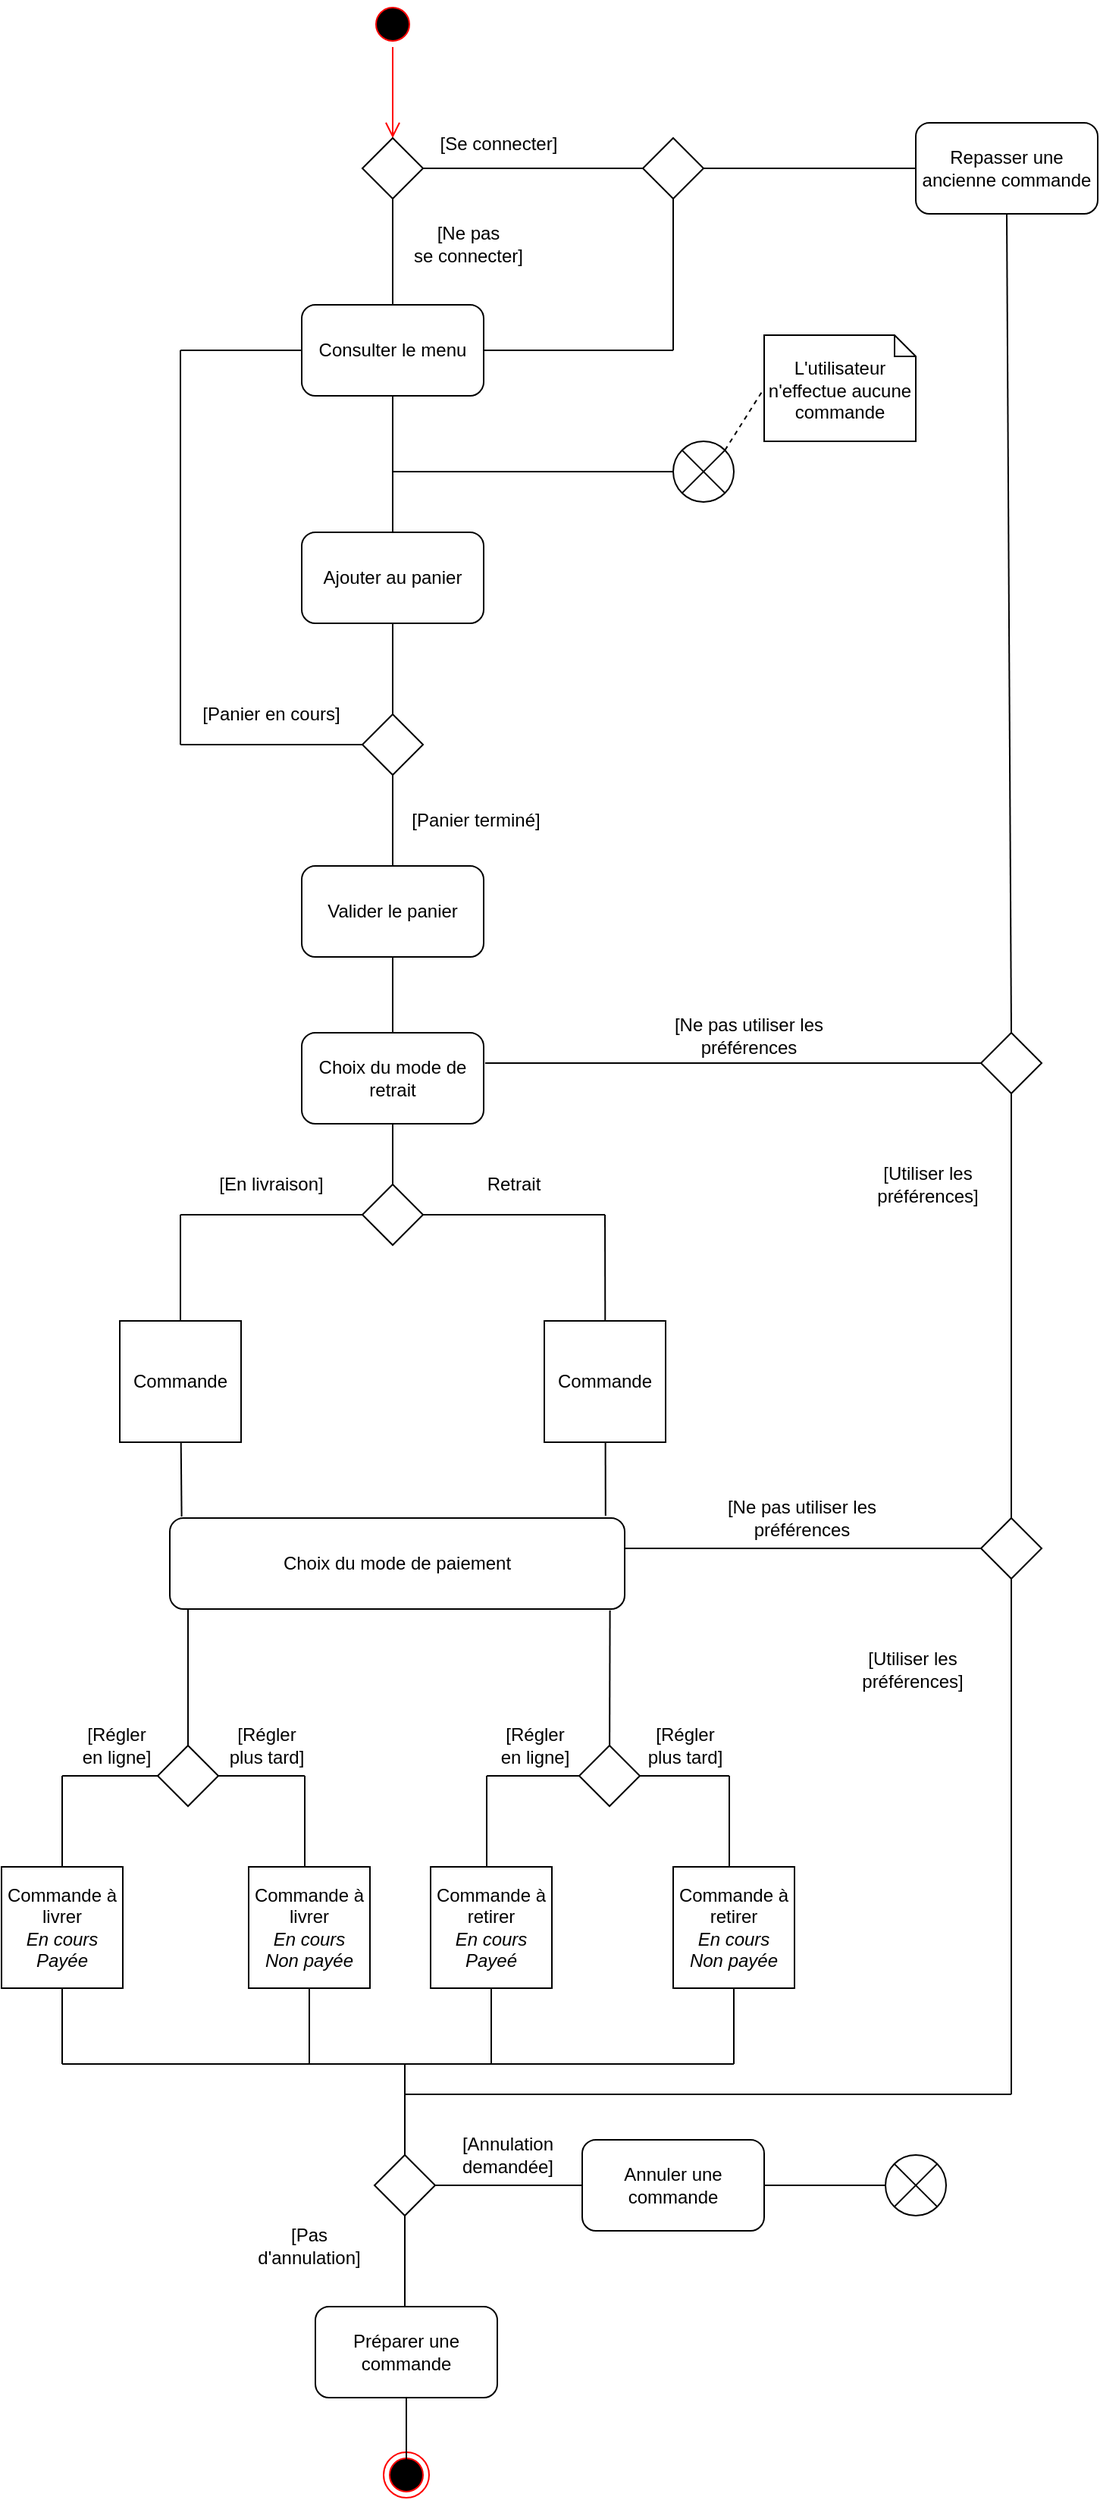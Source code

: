<mxfile version="13.0.3" type="device"><diagram name="Page-1" id="0783ab3e-0a74-02c8-0abd-f7b4e66b4bec"><mxGraphModel dx="3555" dy="2058" grid="1" gridSize="10" guides="1" tooltips="1" connect="1" arrows="1" fold="1" page="1" pageScale="1" pageWidth="850" pageHeight="1100" background="#ffffff" math="0" shadow="0"><root><mxCell id="0"/><mxCell id="1" parent="0"/><mxCell id="glDgm6ormkpjMFwb1LlY-1" value="" style="ellipse;html=1;shape=startState;fillColor=#000000;strokeColor=#ff0000;" vertex="1" parent="1"><mxGeometry x="337" y="20" width="30" height="30" as="geometry"/></mxCell><mxCell id="glDgm6ormkpjMFwb1LlY-2" value="" style="edgeStyle=orthogonalEdgeStyle;html=1;verticalAlign=bottom;endArrow=open;endSize=8;strokeColor=#ff0000;" edge="1" source="glDgm6ormkpjMFwb1LlY-1" parent="1"><mxGeometry relative="1" as="geometry"><mxPoint x="352" y="110" as="targetPoint"/></mxGeometry></mxCell><mxCell id="glDgm6ormkpjMFwb1LlY-3" value="" style="rhombus;whiteSpace=wrap;html=1;" vertex="1" parent="1"><mxGeometry x="332" y="110" width="40" height="40" as="geometry"/></mxCell><mxCell id="glDgm6ormkpjMFwb1LlY-4" value="" style="endArrow=none;html=1;exitX=1;exitY=0.5;exitDx=0;exitDy=0;" edge="1" parent="1" source="glDgm6ormkpjMFwb1LlY-3"><mxGeometry width="50" height="50" relative="1" as="geometry"><mxPoint x="377" y="130" as="sourcePoint"/><mxPoint x="517" y="130" as="targetPoint"/></mxGeometry></mxCell><mxCell id="glDgm6ormkpjMFwb1LlY-5" value="[Se connecter]" style="text;html=1;strokeColor=none;fillColor=none;align=center;verticalAlign=middle;whiteSpace=wrap;rounded=0;" vertex="1" parent="1"><mxGeometry x="377" y="104" width="90" height="20" as="geometry"/></mxCell><mxCell id="glDgm6ormkpjMFwb1LlY-6" value="" style="endArrow=none;html=1;exitX=0.5;exitY=1;exitDx=0;exitDy=0;" edge="1" parent="1" source="glDgm6ormkpjMFwb1LlY-3"><mxGeometry width="50" height="50" relative="1" as="geometry"><mxPoint x="647" y="220" as="sourcePoint"/><mxPoint x="352" y="220" as="targetPoint"/></mxGeometry></mxCell><mxCell id="glDgm6ormkpjMFwb1LlY-7" value="[Ne pas&lt;br&gt;se connecter]" style="text;html=1;strokeColor=none;fillColor=none;align=center;verticalAlign=middle;whiteSpace=wrap;rounded=0;" vertex="1" parent="1"><mxGeometry x="357" y="170" width="90" height="20" as="geometry"/></mxCell><mxCell id="glDgm6ormkpjMFwb1LlY-8" value="Consulter le menu" style="rounded=1;whiteSpace=wrap;html=1;" vertex="1" parent="1"><mxGeometry x="292" y="220" width="120" height="60" as="geometry"/></mxCell><mxCell id="glDgm6ormkpjMFwb1LlY-9" value="Repasser une ancienne commande" style="rounded=1;whiteSpace=wrap;html=1;" vertex="1" parent="1"><mxGeometry x="697" y="100" width="120" height="60" as="geometry"/></mxCell><mxCell id="glDgm6ormkpjMFwb1LlY-12" value="" style="rhombus;whiteSpace=wrap;html=1;" vertex="1" parent="1"><mxGeometry x="517" y="110" width="40" height="40" as="geometry"/></mxCell><mxCell id="glDgm6ormkpjMFwb1LlY-13" value="" style="endArrow=none;html=1;exitX=1;exitY=0.5;exitDx=0;exitDy=0;entryX=0;entryY=0.5;entryDx=0;entryDy=0;" edge="1" parent="1" source="glDgm6ormkpjMFwb1LlY-12" target="glDgm6ormkpjMFwb1LlY-9"><mxGeometry width="50" height="50" relative="1" as="geometry"><mxPoint x="647" y="220" as="sourcePoint"/><mxPoint x="697" y="170" as="targetPoint"/></mxGeometry></mxCell><mxCell id="glDgm6ormkpjMFwb1LlY-14" value="" style="endArrow=none;html=1;entryX=0.5;entryY=1;entryDx=0;entryDy=0;" edge="1" parent="1" target="glDgm6ormkpjMFwb1LlY-12"><mxGeometry width="50" height="50" relative="1" as="geometry"><mxPoint x="537" y="250" as="sourcePoint"/><mxPoint x="697" y="170" as="targetPoint"/></mxGeometry></mxCell><mxCell id="glDgm6ormkpjMFwb1LlY-15" value="" style="endArrow=none;html=1;exitX=1;exitY=0.5;exitDx=0;exitDy=0;" edge="1" parent="1" source="glDgm6ormkpjMFwb1LlY-8"><mxGeometry width="50" height="50" relative="1" as="geometry"><mxPoint x="647" y="220" as="sourcePoint"/><mxPoint x="537" y="250" as="targetPoint"/></mxGeometry></mxCell><mxCell id="glDgm6ormkpjMFwb1LlY-16" value="" style="endArrow=none;html=1;entryX=0.5;entryY=1;entryDx=0;entryDy=0;" edge="1" parent="1" target="glDgm6ormkpjMFwb1LlY-8"><mxGeometry width="50" height="50" relative="1" as="geometry"><mxPoint x="352" y="370" as="sourcePoint"/><mxPoint x="737" y="340" as="targetPoint"/></mxGeometry></mxCell><mxCell id="glDgm6ormkpjMFwb1LlY-17" value="" style="endArrow=none;html=1;" edge="1" parent="1"><mxGeometry width="50" height="50" relative="1" as="geometry"><mxPoint x="352" y="330" as="sourcePoint"/><mxPoint x="537" y="330" as="targetPoint"/></mxGeometry></mxCell><mxCell id="glDgm6ormkpjMFwb1LlY-18" value="" style="shape=sumEllipse;perimeter=ellipsePerimeter;whiteSpace=wrap;html=1;backgroundOutline=1;" vertex="1" parent="1"><mxGeometry x="537" y="310" width="40" height="40" as="geometry"/></mxCell><mxCell id="glDgm6ormkpjMFwb1LlY-19" value="&lt;br&gt;L'utilisateur n'effectue aucune commande" style="shape=note;whiteSpace=wrap;html=1;size=14;verticalAlign=top;align=center;spacingTop=-6;" vertex="1" parent="1"><mxGeometry x="597" y="240" width="100" height="70" as="geometry"/></mxCell><mxCell id="glDgm6ormkpjMFwb1LlY-20" value="" style="endArrow=none;dashed=1;html=1;exitX=1;exitY=0;exitDx=0;exitDy=0;entryX=0;entryY=0.5;entryDx=0;entryDy=0;entryPerimeter=0;" edge="1" parent="1" source="glDgm6ormkpjMFwb1LlY-18" target="glDgm6ormkpjMFwb1LlY-19"><mxGeometry width="50" height="50" relative="1" as="geometry"><mxPoint x="687" y="390" as="sourcePoint"/><mxPoint x="737" y="340" as="targetPoint"/></mxGeometry></mxCell><mxCell id="glDgm6ormkpjMFwb1LlY-21" value="Ajouter au panier" style="rounded=1;whiteSpace=wrap;html=1;" vertex="1" parent="1"><mxGeometry x="292" y="370" width="120" height="60" as="geometry"/></mxCell><mxCell id="glDgm6ormkpjMFwb1LlY-22" value="" style="endArrow=none;html=1;exitX=0.5;exitY=1;exitDx=0;exitDy=0;" edge="1" parent="1" source="glDgm6ormkpjMFwb1LlY-21"><mxGeometry width="50" height="50" relative="1" as="geometry"><mxPoint x="582" y="390" as="sourcePoint"/><mxPoint x="352" y="490" as="targetPoint"/></mxGeometry></mxCell><mxCell id="glDgm6ormkpjMFwb1LlY-23" value="" style="rhombus;whiteSpace=wrap;html=1;" vertex="1" parent="1"><mxGeometry x="332" y="490" width="40" height="40" as="geometry"/></mxCell><mxCell id="glDgm6ormkpjMFwb1LlY-24" value="" style="endArrow=none;html=1;exitX=0;exitY=0.5;exitDx=0;exitDy=0;" edge="1" parent="1" source="glDgm6ormkpjMFwb1LlY-23"><mxGeometry width="50" height="50" relative="1" as="geometry"><mxPoint x="582" y="390" as="sourcePoint"/><mxPoint x="212" y="510" as="targetPoint"/></mxGeometry></mxCell><mxCell id="glDgm6ormkpjMFwb1LlY-25" value="" style="endArrow=none;html=1;" edge="1" parent="1"><mxGeometry width="50" height="50" relative="1" as="geometry"><mxPoint x="212" y="510" as="sourcePoint"/><mxPoint x="212" y="250" as="targetPoint"/><Array as="points"/></mxGeometry></mxCell><mxCell id="glDgm6ormkpjMFwb1LlY-27" value="" style="endArrow=none;html=1;entryX=0;entryY=0.5;entryDx=0;entryDy=0;" edge="1" parent="1" target="glDgm6ormkpjMFwb1LlY-8"><mxGeometry width="50" height="50" relative="1" as="geometry"><mxPoint x="212" y="250" as="sourcePoint"/><mxPoint x="632" y="340" as="targetPoint"/></mxGeometry></mxCell><mxCell id="glDgm6ormkpjMFwb1LlY-28" value="" style="endArrow=none;html=1;exitX=0.5;exitY=1;exitDx=0;exitDy=0;" edge="1" parent="1" source="glDgm6ormkpjMFwb1LlY-23"><mxGeometry width="50" height="50" relative="1" as="geometry"><mxPoint x="582" y="490" as="sourcePoint"/><mxPoint x="352" y="610" as="targetPoint"/></mxGeometry></mxCell><mxCell id="glDgm6ormkpjMFwb1LlY-29" value="[Panier terminé]" style="text;html=1;strokeColor=none;fillColor=none;align=center;verticalAlign=middle;whiteSpace=wrap;rounded=0;" vertex="1" parent="1"><mxGeometry x="357" y="550" width="100" height="20" as="geometry"/></mxCell><mxCell id="glDgm6ormkpjMFwb1LlY-30" value="[Panier en cours]" style="text;html=1;strokeColor=none;fillColor=none;align=center;verticalAlign=middle;whiteSpace=wrap;rounded=0;" vertex="1" parent="1"><mxGeometry x="222" y="480" width="100" height="20" as="geometry"/></mxCell><mxCell id="glDgm6ormkpjMFwb1LlY-32" value="Valider le panier" style="rounded=1;whiteSpace=wrap;html=1;" vertex="1" parent="1"><mxGeometry x="292" y="590" width="120" height="60" as="geometry"/></mxCell><mxCell id="glDgm6ormkpjMFwb1LlY-33" value="" style="endArrow=none;html=1;exitX=0.5;exitY=1;exitDx=0;exitDy=0;" edge="1" parent="1" source="glDgm6ormkpjMFwb1LlY-32"><mxGeometry width="50" height="50" relative="1" as="geometry"><mxPoint x="502" y="490" as="sourcePoint"/><mxPoint x="352" y="730" as="targetPoint"/></mxGeometry></mxCell><mxCell id="glDgm6ormkpjMFwb1LlY-35" value="" style="rhombus;whiteSpace=wrap;html=1;" vertex="1" parent="1"><mxGeometry x="332" y="800" width="40" height="40" as="geometry"/></mxCell><mxCell id="glDgm6ormkpjMFwb1LlY-36" value="" style="endArrow=none;html=1;exitX=1;exitY=0.5;exitDx=0;exitDy=0;" edge="1" parent="1" source="glDgm6ormkpjMFwb1LlY-35"><mxGeometry width="50" height="50" relative="1" as="geometry"><mxPoint x="492" y="680" as="sourcePoint"/><mxPoint x="492" y="820" as="targetPoint"/></mxGeometry></mxCell><mxCell id="glDgm6ormkpjMFwb1LlY-37" value="" style="endArrow=none;html=1;exitX=0;exitY=0.5;exitDx=0;exitDy=0;" edge="1" parent="1" source="glDgm6ormkpjMFwb1LlY-35"><mxGeometry width="50" height="50" relative="1" as="geometry"><mxPoint x="492" y="680" as="sourcePoint"/><mxPoint x="212" y="820" as="targetPoint"/></mxGeometry></mxCell><mxCell id="glDgm6ormkpjMFwb1LlY-38" value="[En livraison]" style="text;html=1;strokeColor=none;fillColor=none;align=center;verticalAlign=middle;whiteSpace=wrap;rounded=0;" vertex="1" parent="1"><mxGeometry x="232" y="790" width="80" height="20" as="geometry"/></mxCell><mxCell id="glDgm6ormkpjMFwb1LlY-39" value="Choix du mode de retrait" style="rounded=1;whiteSpace=wrap;html=1;" vertex="1" parent="1"><mxGeometry x="292" y="700" width="120" height="60" as="geometry"/></mxCell><mxCell id="glDgm6ormkpjMFwb1LlY-40" value="" style="endArrow=none;html=1;exitX=0.5;exitY=1;exitDx=0;exitDy=0;entryX=0.5;entryY=0;entryDx=0;entryDy=0;" edge="1" parent="1" source="glDgm6ormkpjMFwb1LlY-39" target="glDgm6ormkpjMFwb1LlY-35"><mxGeometry width="50" height="50" relative="1" as="geometry"><mxPoint x="492" y="610" as="sourcePoint"/><mxPoint x="542" y="560" as="targetPoint"/></mxGeometry></mxCell><mxCell id="glDgm6ormkpjMFwb1LlY-41" value="Retrait" style="text;html=1;strokeColor=none;fillColor=none;align=center;verticalAlign=middle;whiteSpace=wrap;rounded=0;" vertex="1" parent="1"><mxGeometry x="392" y="790" width="80" height="20" as="geometry"/></mxCell><mxCell id="glDgm6ormkpjMFwb1LlY-42" value="" style="endArrow=none;html=1;entryX=0.958;entryY=-0.024;entryDx=0;entryDy=0;entryPerimeter=0;" edge="1" parent="1" target="glDgm6ormkpjMFwb1LlY-44"><mxGeometry width="50" height="50" relative="1" as="geometry"><mxPoint x="492" y="820" as="sourcePoint"/><mxPoint x="492" y="900" as="targetPoint"/></mxGeometry></mxCell><mxCell id="glDgm6ormkpjMFwb1LlY-43" value="" style="endArrow=none;html=1;entryX=0.026;entryY=-0.017;entryDx=0;entryDy=0;entryPerimeter=0;" edge="1" parent="1" source="glDgm6ormkpjMFwb1LlY-51" target="glDgm6ormkpjMFwb1LlY-44"><mxGeometry width="50" height="50" relative="1" as="geometry"><mxPoint x="212" y="820" as="sourcePoint"/><mxPoint x="202" y="880" as="targetPoint"/></mxGeometry></mxCell><mxCell id="glDgm6ormkpjMFwb1LlY-44" value="Choix du mode de paiement" style="rounded=1;whiteSpace=wrap;html=1;" vertex="1" parent="1"><mxGeometry x="205" y="1020" width="300" height="60" as="geometry"/></mxCell><mxCell id="glDgm6ormkpjMFwb1LlY-45" value="" style="endArrow=none;html=1;exitX=0.04;exitY=0.994;exitDx=0;exitDy=0;exitPerimeter=0;" edge="1" parent="1" source="glDgm6ormkpjMFwb1LlY-44"><mxGeometry width="50" height="50" relative="1" as="geometry"><mxPoint x="637" y="950" as="sourcePoint"/><mxPoint x="217" y="1190" as="targetPoint"/></mxGeometry></mxCell><mxCell id="glDgm6ormkpjMFwb1LlY-46" value="" style="endArrow=none;html=1;exitX=0.961;exitY=1.014;exitDx=0;exitDy=0;exitPerimeter=0;" edge="1" parent="1"><mxGeometry width="50" height="50" relative="1" as="geometry"><mxPoint x="495.3" y="1080.84" as="sourcePoint"/><mxPoint x="495" y="1190" as="targetPoint"/></mxGeometry></mxCell><mxCell id="glDgm6ormkpjMFwb1LlY-47" value="" style="endArrow=none;html=1;" edge="1" parent="1"><mxGeometry width="50" height="50" relative="1" as="geometry"><mxPoint x="497" y="1190" as="sourcePoint"/><mxPoint x="574" y="1190" as="targetPoint"/></mxGeometry></mxCell><mxCell id="glDgm6ormkpjMFwb1LlY-48" value="" style="endArrow=none;html=1;" edge="1" parent="1" source="glDgm6ormkpjMFwb1LlY-57"><mxGeometry width="50" height="50" relative="1" as="geometry"><mxPoint x="497" y="1190" as="sourcePoint"/><mxPoint x="414" y="1190" as="targetPoint"/></mxGeometry></mxCell><mxCell id="glDgm6ormkpjMFwb1LlY-49" value="" style="endArrow=none;html=1;" edge="1" parent="1" source="glDgm6ormkpjMFwb1LlY-54"><mxGeometry width="50" height="50" relative="1" as="geometry"><mxPoint x="217" y="1190" as="sourcePoint"/><mxPoint x="294" y="1190" as="targetPoint"/></mxGeometry></mxCell><mxCell id="glDgm6ormkpjMFwb1LlY-50" value="" style="endArrow=none;html=1;" edge="1" parent="1" source="glDgm6ormkpjMFwb1LlY-54"><mxGeometry width="50" height="50" relative="1" as="geometry"><mxPoint x="137" y="1190" as="sourcePoint"/><mxPoint x="217" y="1190" as="targetPoint"/></mxGeometry></mxCell><mxCell id="glDgm6ormkpjMFwb1LlY-51" value="Commande" style="whiteSpace=wrap;html=1;aspect=fixed;" vertex="1" parent="1"><mxGeometry x="172" y="890" width="80" height="80" as="geometry"/></mxCell><mxCell id="glDgm6ormkpjMFwb1LlY-52" value="" style="endArrow=none;html=1;entryX=0.5;entryY=0;entryDx=0;entryDy=0;" edge="1" parent="1" target="glDgm6ormkpjMFwb1LlY-51"><mxGeometry width="50" height="50" relative="1" as="geometry"><mxPoint x="212" y="820" as="sourcePoint"/><mxPoint x="211.6" y="1020.6" as="targetPoint"/></mxGeometry></mxCell><mxCell id="glDgm6ormkpjMFwb1LlY-53" value="Commande" style="whiteSpace=wrap;html=1;aspect=fixed;" vertex="1" parent="1"><mxGeometry x="452" y="890" width="80" height="80" as="geometry"/></mxCell><mxCell id="glDgm6ormkpjMFwb1LlY-55" value="" style="endArrow=none;html=1;" edge="1" parent="1" target="glDgm6ormkpjMFwb1LlY-54"><mxGeometry width="50" height="50" relative="1" as="geometry"><mxPoint x="134" y="1190" as="sourcePoint"/><mxPoint x="217" y="1190" as="targetPoint"/></mxGeometry></mxCell><mxCell id="glDgm6ormkpjMFwb1LlY-54" value="" style="rhombus;whiteSpace=wrap;html=1;" vertex="1" parent="1"><mxGeometry x="197" y="1170" width="40" height="40" as="geometry"/></mxCell><mxCell id="glDgm6ormkpjMFwb1LlY-57" value="" style="rhombus;whiteSpace=wrap;html=1;" vertex="1" parent="1"><mxGeometry x="475" y="1170" width="40" height="40" as="geometry"/></mxCell><mxCell id="glDgm6ormkpjMFwb1LlY-59" value="" style="endArrow=none;html=1;" edge="1" parent="1"><mxGeometry width="50" height="50" relative="1" as="geometry"><mxPoint x="134" y="1190" as="sourcePoint"/><mxPoint x="134" y="1250" as="targetPoint"/></mxGeometry></mxCell><mxCell id="glDgm6ormkpjMFwb1LlY-60" value="" style="endArrow=none;html=1;" edge="1" parent="1"><mxGeometry width="50" height="50" relative="1" as="geometry"><mxPoint x="294" y="1190" as="sourcePoint"/><mxPoint x="294" y="1250" as="targetPoint"/></mxGeometry></mxCell><mxCell id="glDgm6ormkpjMFwb1LlY-61" value="" style="endArrow=none;html=1;" edge="1" parent="1"><mxGeometry width="50" height="50" relative="1" as="geometry"><mxPoint x="414" y="1190" as="sourcePoint"/><mxPoint x="414" y="1250" as="targetPoint"/></mxGeometry></mxCell><mxCell id="glDgm6ormkpjMFwb1LlY-62" value="" style="endArrow=none;html=1;" edge="1" parent="1"><mxGeometry width="50" height="50" relative="1" as="geometry"><mxPoint x="574" y="1250" as="sourcePoint"/><mxPoint x="574" y="1190" as="targetPoint"/></mxGeometry></mxCell><mxCell id="glDgm6ormkpjMFwb1LlY-63" value="Commande à retirer&lt;br&gt;&lt;i&gt;En cours&lt;br&gt;Non payée&lt;/i&gt;" style="whiteSpace=wrap;html=1;aspect=fixed;" vertex="1" parent="1"><mxGeometry x="537" y="1250" width="80" height="80" as="geometry"/></mxCell><mxCell id="glDgm6ormkpjMFwb1LlY-64" value="[Régler en ligne]" style="text;html=1;strokeColor=none;fillColor=none;align=center;verticalAlign=middle;whiteSpace=wrap;rounded=0;" vertex="1" parent="1"><mxGeometry x="144" y="1160" width="52" height="20" as="geometry"/></mxCell><mxCell id="glDgm6ormkpjMFwb1LlY-65" value="[Régler en ligne]" style="text;html=1;strokeColor=none;fillColor=none;align=center;verticalAlign=middle;whiteSpace=wrap;rounded=0;" vertex="1" parent="1"><mxGeometry x="420" y="1160" width="52" height="20" as="geometry"/></mxCell><mxCell id="glDgm6ormkpjMFwb1LlY-66" value="[Régler plus tard]" style="text;html=1;strokeColor=none;fillColor=none;align=center;verticalAlign=middle;whiteSpace=wrap;rounded=0;" vertex="1" parent="1"><mxGeometry x="237" y="1160" width="64" height="20" as="geometry"/></mxCell><mxCell id="glDgm6ormkpjMFwb1LlY-67" value="[Régler plus tard]" style="text;html=1;strokeColor=none;fillColor=none;align=center;verticalAlign=middle;whiteSpace=wrap;rounded=0;" vertex="1" parent="1"><mxGeometry x="513" y="1160" width="64" height="20" as="geometry"/></mxCell><mxCell id="glDgm6ormkpjMFwb1LlY-68" value="Commande à retirer&lt;br&gt;&lt;i&gt;En cours&lt;br&gt;Payeé&lt;/i&gt;" style="whiteSpace=wrap;html=1;aspect=fixed;" vertex="1" parent="1"><mxGeometry x="377" y="1250" width="80" height="80" as="geometry"/></mxCell><mxCell id="glDgm6ormkpjMFwb1LlY-69" value="Commande à livrer&lt;br&gt;&lt;i&gt;En cours&lt;br&gt;Non payée&lt;br&gt;&lt;/i&gt;" style="whiteSpace=wrap;html=1;aspect=fixed;" vertex="1" parent="1"><mxGeometry x="257" y="1250" width="80" height="80" as="geometry"/></mxCell><mxCell id="glDgm6ormkpjMFwb1LlY-70" value="Commande à livrer&lt;br&gt;&lt;i&gt;En cours&lt;br&gt;Payée&lt;/i&gt;" style="whiteSpace=wrap;html=1;aspect=fixed;" vertex="1" parent="1"><mxGeometry x="94" y="1250" width="80" height="80" as="geometry"/></mxCell><mxCell id="glDgm6ormkpjMFwb1LlY-71" value="" style="endArrow=none;html=1;exitX=0.5;exitY=1;exitDx=0;exitDy=0;" edge="1" parent="1" source="glDgm6ormkpjMFwb1LlY-70"><mxGeometry width="50" height="50" relative="1" as="geometry"><mxPoint x="280" y="1330" as="sourcePoint"/><mxPoint x="134" y="1380" as="targetPoint"/></mxGeometry></mxCell><mxCell id="glDgm6ormkpjMFwb1LlY-72" value="" style="endArrow=none;html=1;exitX=0.5;exitY=1;exitDx=0;exitDy=0;" edge="1" parent="1" source="glDgm6ormkpjMFwb1LlY-69"><mxGeometry width="50" height="50" relative="1" as="geometry"><mxPoint x="280" y="1330" as="sourcePoint"/><mxPoint x="297" y="1380" as="targetPoint"/></mxGeometry></mxCell><mxCell id="glDgm6ormkpjMFwb1LlY-73" value="" style="endArrow=none;html=1;exitX=0.5;exitY=1;exitDx=0;exitDy=0;" edge="1" parent="1" source="glDgm6ormkpjMFwb1LlY-68"><mxGeometry width="50" height="50" relative="1" as="geometry"><mxPoint x="280" y="1330" as="sourcePoint"/><mxPoint x="417" y="1380" as="targetPoint"/></mxGeometry></mxCell><mxCell id="glDgm6ormkpjMFwb1LlY-74" value="" style="endArrow=none;html=1;exitX=0.5;exitY=1;exitDx=0;exitDy=0;" edge="1" parent="1" source="glDgm6ormkpjMFwb1LlY-63"><mxGeometry width="50" height="50" relative="1" as="geometry"><mxPoint x="590" y="1370" as="sourcePoint"/><mxPoint x="577" y="1380" as="targetPoint"/></mxGeometry></mxCell><mxCell id="glDgm6ormkpjMFwb1LlY-77" value="" style="endArrow=none;html=1;" edge="1" parent="1"><mxGeometry width="50" height="50" relative="1" as="geometry"><mxPoint x="134" y="1380" as="sourcePoint"/><mxPoint x="577" y="1380" as="targetPoint"/></mxGeometry></mxCell><mxCell id="glDgm6ormkpjMFwb1LlY-78" value="" style="endArrow=none;html=1;" edge="1" parent="1"><mxGeometry width="50" height="50" relative="1" as="geometry"><mxPoint x="360" y="1440" as="sourcePoint"/><mxPoint x="360" y="1380" as="targetPoint"/></mxGeometry></mxCell><mxCell id="glDgm6ormkpjMFwb1LlY-80" value="" style="rhombus;whiteSpace=wrap;html=1;" vertex="1" parent="1"><mxGeometry x="340" y="1440" width="40" height="40" as="geometry"/></mxCell><mxCell id="glDgm6ormkpjMFwb1LlY-82" value="" style="endArrow=none;html=1;exitX=1;exitY=0.5;exitDx=0;exitDy=0;" edge="1" parent="1" source="glDgm6ormkpjMFwb1LlY-80"><mxGeometry width="50" height="50" relative="1" as="geometry"><mxPoint x="350" y="1450" as="sourcePoint"/><mxPoint x="480" y="1460" as="targetPoint"/></mxGeometry></mxCell><mxCell id="glDgm6ormkpjMFwb1LlY-83" value="[Annulation demandée]" style="text;html=1;strokeColor=none;fillColor=none;align=center;verticalAlign=middle;whiteSpace=wrap;rounded=0;" vertex="1" parent="1"><mxGeometry x="384" y="1430" width="88" height="20" as="geometry"/></mxCell><mxCell id="glDgm6ormkpjMFwb1LlY-85" value="" style="endArrow=none;html=1;exitX=0.5;exitY=1;exitDx=0;exitDy=0;" edge="1" parent="1" source="glDgm6ormkpjMFwb1LlY-80"><mxGeometry width="50" height="50" relative="1" as="geometry"><mxPoint x="350" y="1450" as="sourcePoint"/><mxPoint x="360" y="1560" as="targetPoint"/></mxGeometry></mxCell><mxCell id="glDgm6ormkpjMFwb1LlY-86" value="Annuler une commande" style="rounded=1;whiteSpace=wrap;html=1;" vertex="1" parent="1"><mxGeometry x="477" y="1430" width="120" height="60" as="geometry"/></mxCell><mxCell id="glDgm6ormkpjMFwb1LlY-87" value="" style="endArrow=none;html=1;entryX=1;entryY=0.5;entryDx=0;entryDy=0;" edge="1" parent="1" target="glDgm6ormkpjMFwb1LlY-86"><mxGeometry width="50" height="50" relative="1" as="geometry"><mxPoint x="680" y="1460" as="sourcePoint"/><mxPoint x="400" y="1400" as="targetPoint"/></mxGeometry></mxCell><mxCell id="glDgm6ormkpjMFwb1LlY-89" value="" style="shape=sumEllipse;perimeter=ellipsePerimeter;whiteSpace=wrap;html=1;backgroundOutline=1;" vertex="1" parent="1"><mxGeometry x="677" y="1440" width="40" height="40" as="geometry"/></mxCell><mxCell id="glDgm6ormkpjMFwb1LlY-100" value="" style="endArrow=none;html=1;entryX=0.5;entryY=1;entryDx=0;entryDy=0;exitX=0.5;exitY=0;exitDx=0;exitDy=0;" edge="1" parent="1" source="glDgm6ormkpjMFwb1LlY-101" target="glDgm6ormkpjMFwb1LlY-9"><mxGeometry width="50" height="50" relative="1" as="geometry"><mxPoint x="760" y="680" as="sourcePoint"/><mxPoint x="410" y="520" as="targetPoint"/></mxGeometry></mxCell><mxCell id="glDgm6ormkpjMFwb1LlY-101" value="" style="rhombus;whiteSpace=wrap;html=1;" vertex="1" parent="1"><mxGeometry x="740" y="700" width="40" height="40" as="geometry"/></mxCell><mxCell id="glDgm6ormkpjMFwb1LlY-104" value="" style="endArrow=none;html=1;entryX=0;entryY=0.5;entryDx=0;entryDy=0;exitX=1.008;exitY=0.333;exitDx=0;exitDy=0;exitPerimeter=0;" edge="1" parent="1" source="glDgm6ormkpjMFwb1LlY-39" target="glDgm6ormkpjMFwb1LlY-101"><mxGeometry width="50" height="50" relative="1" as="geometry"><mxPoint x="360" y="570" as="sourcePoint"/><mxPoint x="410" y="520" as="targetPoint"/></mxGeometry></mxCell><mxCell id="glDgm6ormkpjMFwb1LlY-105" value="[Ne pas utiliser les préférences" style="text;html=1;strokeColor=none;fillColor=none;align=center;verticalAlign=middle;whiteSpace=wrap;rounded=0;" vertex="1" parent="1"><mxGeometry x="532" y="692" width="110" height="20" as="geometry"/></mxCell><mxCell id="glDgm6ormkpjMFwb1LlY-106" value="" style="endArrow=none;html=1;entryX=0.5;entryY=1;entryDx=0;entryDy=0;" edge="1" parent="1" target="glDgm6ormkpjMFwb1LlY-101"><mxGeometry width="50" height="50" relative="1" as="geometry"><mxPoint x="760" y="1020" as="sourcePoint"/><mxPoint x="410" y="820" as="targetPoint"/></mxGeometry></mxCell><mxCell id="glDgm6ormkpjMFwb1LlY-107" value="[Utiliser les préférences]" style="text;html=1;strokeColor=none;fillColor=none;align=center;verticalAlign=middle;whiteSpace=wrap;rounded=0;" vertex="1" parent="1"><mxGeometry x="650" y="790" width="110" height="20" as="geometry"/></mxCell><mxCell id="glDgm6ormkpjMFwb1LlY-110" value="" style="rhombus;whiteSpace=wrap;html=1;" vertex="1" parent="1"><mxGeometry x="740" y="1020" width="40" height="40" as="geometry"/></mxCell><mxCell id="glDgm6ormkpjMFwb1LlY-111" value="" style="endArrow=none;html=1;entryX=0;entryY=0.5;entryDx=0;entryDy=0;exitX=1;exitY=0.333;exitDx=0;exitDy=0;exitPerimeter=0;" edge="1" parent="1" source="glDgm6ormkpjMFwb1LlY-44" target="glDgm6ormkpjMFwb1LlY-110"><mxGeometry width="50" height="50" relative="1" as="geometry"><mxPoint x="360" y="1070" as="sourcePoint"/><mxPoint x="410" y="1020" as="targetPoint"/></mxGeometry></mxCell><mxCell id="glDgm6ormkpjMFwb1LlY-112" value="[Ne pas utiliser les préférences" style="text;html=1;strokeColor=none;fillColor=none;align=center;verticalAlign=middle;whiteSpace=wrap;rounded=0;" vertex="1" parent="1"><mxGeometry x="567" y="1010" width="110" height="20" as="geometry"/></mxCell><mxCell id="glDgm6ormkpjMFwb1LlY-113" value="[Utiliser les préférences]" style="text;html=1;strokeColor=none;fillColor=none;align=center;verticalAlign=middle;whiteSpace=wrap;rounded=0;" vertex="1" parent="1"><mxGeometry x="640" y="1110" width="110" height="20" as="geometry"/></mxCell><mxCell id="glDgm6ormkpjMFwb1LlY-114" value="" style="endArrow=none;html=1;entryX=0.5;entryY=1;entryDx=0;entryDy=0;" edge="1" parent="1" target="glDgm6ormkpjMFwb1LlY-110"><mxGeometry width="50" height="50" relative="1" as="geometry"><mxPoint x="760" y="1400" as="sourcePoint"/><mxPoint x="410" y="1020" as="targetPoint"/></mxGeometry></mxCell><mxCell id="glDgm6ormkpjMFwb1LlY-115" value="[Pas d'annulation]" style="text;html=1;strokeColor=none;fillColor=none;align=center;verticalAlign=middle;whiteSpace=wrap;rounded=0;" vertex="1" parent="1"><mxGeometry x="253" y="1490" width="88" height="20" as="geometry"/></mxCell><mxCell id="glDgm6ormkpjMFwb1LlY-118" value="" style="endArrow=none;html=1;" edge="1" parent="1"><mxGeometry width="50" height="50" relative="1" as="geometry"><mxPoint x="760" y="1400" as="sourcePoint"/><mxPoint x="360" y="1400" as="targetPoint"/></mxGeometry></mxCell><mxCell id="glDgm6ormkpjMFwb1LlY-119" value="" style="ellipse;html=1;shape=endState;fillColor=#000000;strokeColor=#ff0000;" vertex="1" parent="1"><mxGeometry x="346" y="1636" width="30" height="30" as="geometry"/></mxCell><mxCell id="glDgm6ormkpjMFwb1LlY-120" value="Préparer une commande" style="rounded=1;whiteSpace=wrap;html=1;" vertex="1" parent="1"><mxGeometry x="301" y="1540" width="120" height="60" as="geometry"/></mxCell><mxCell id="glDgm6ormkpjMFwb1LlY-121" value="" style="endArrow=none;html=1;exitX=0.5;exitY=1;exitDx=0;exitDy=0;" edge="1" parent="1" source="glDgm6ormkpjMFwb1LlY-120"><mxGeometry width="50" height="50" relative="1" as="geometry"><mxPoint x="360" y="1570" as="sourcePoint"/><mxPoint x="361" y="1644" as="targetPoint"/></mxGeometry></mxCell></root></mxGraphModel></diagram></mxfile>